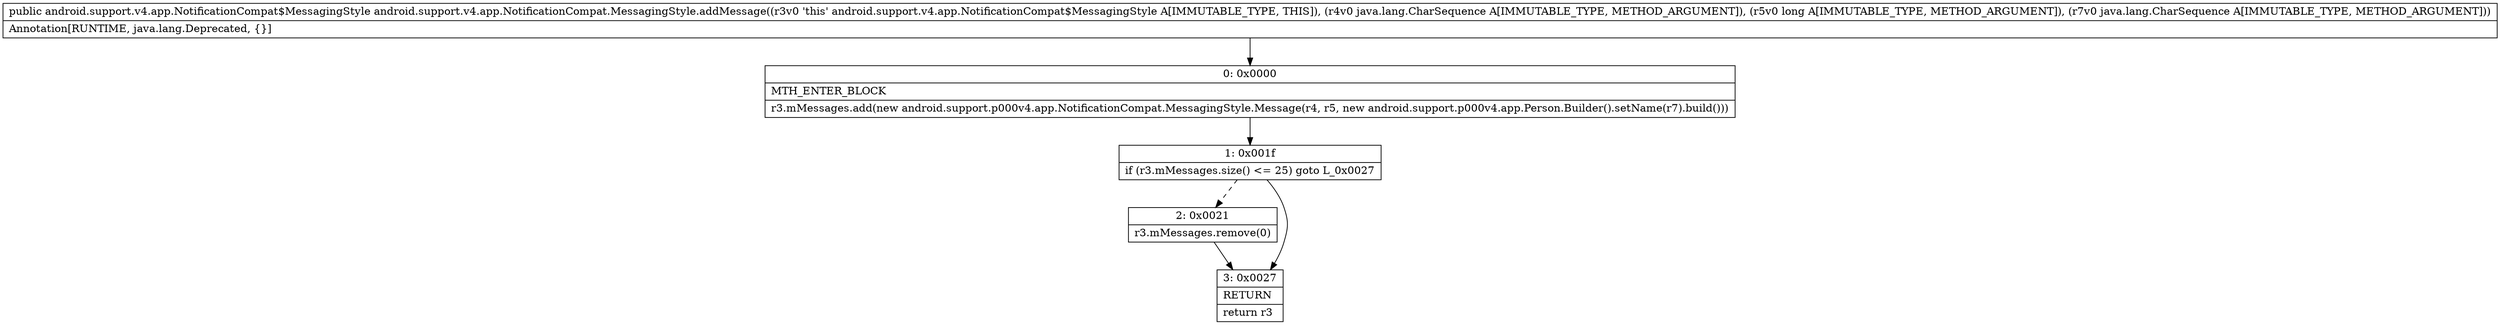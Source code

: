 digraph "CFG forandroid.support.v4.app.NotificationCompat.MessagingStyle.addMessage(Ljava\/lang\/CharSequence;JLjava\/lang\/CharSequence;)Landroid\/support\/v4\/app\/NotificationCompat$MessagingStyle;" {
Node_0 [shape=record,label="{0\:\ 0x0000|MTH_ENTER_BLOCK\l|r3.mMessages.add(new android.support.p000v4.app.NotificationCompat.MessagingStyle.Message(r4, r5, new android.support.p000v4.app.Person.Builder().setName(r7).build()))\l}"];
Node_1 [shape=record,label="{1\:\ 0x001f|if (r3.mMessages.size() \<= 25) goto L_0x0027\l}"];
Node_2 [shape=record,label="{2\:\ 0x0021|r3.mMessages.remove(0)\l}"];
Node_3 [shape=record,label="{3\:\ 0x0027|RETURN\l|return r3\l}"];
MethodNode[shape=record,label="{public android.support.v4.app.NotificationCompat$MessagingStyle android.support.v4.app.NotificationCompat.MessagingStyle.addMessage((r3v0 'this' android.support.v4.app.NotificationCompat$MessagingStyle A[IMMUTABLE_TYPE, THIS]), (r4v0 java.lang.CharSequence A[IMMUTABLE_TYPE, METHOD_ARGUMENT]), (r5v0 long A[IMMUTABLE_TYPE, METHOD_ARGUMENT]), (r7v0 java.lang.CharSequence A[IMMUTABLE_TYPE, METHOD_ARGUMENT]))  | Annotation[RUNTIME, java.lang.Deprecated, \{\}]\l}"];
MethodNode -> Node_0;
Node_0 -> Node_1;
Node_1 -> Node_2[style=dashed];
Node_1 -> Node_3;
Node_2 -> Node_3;
}

